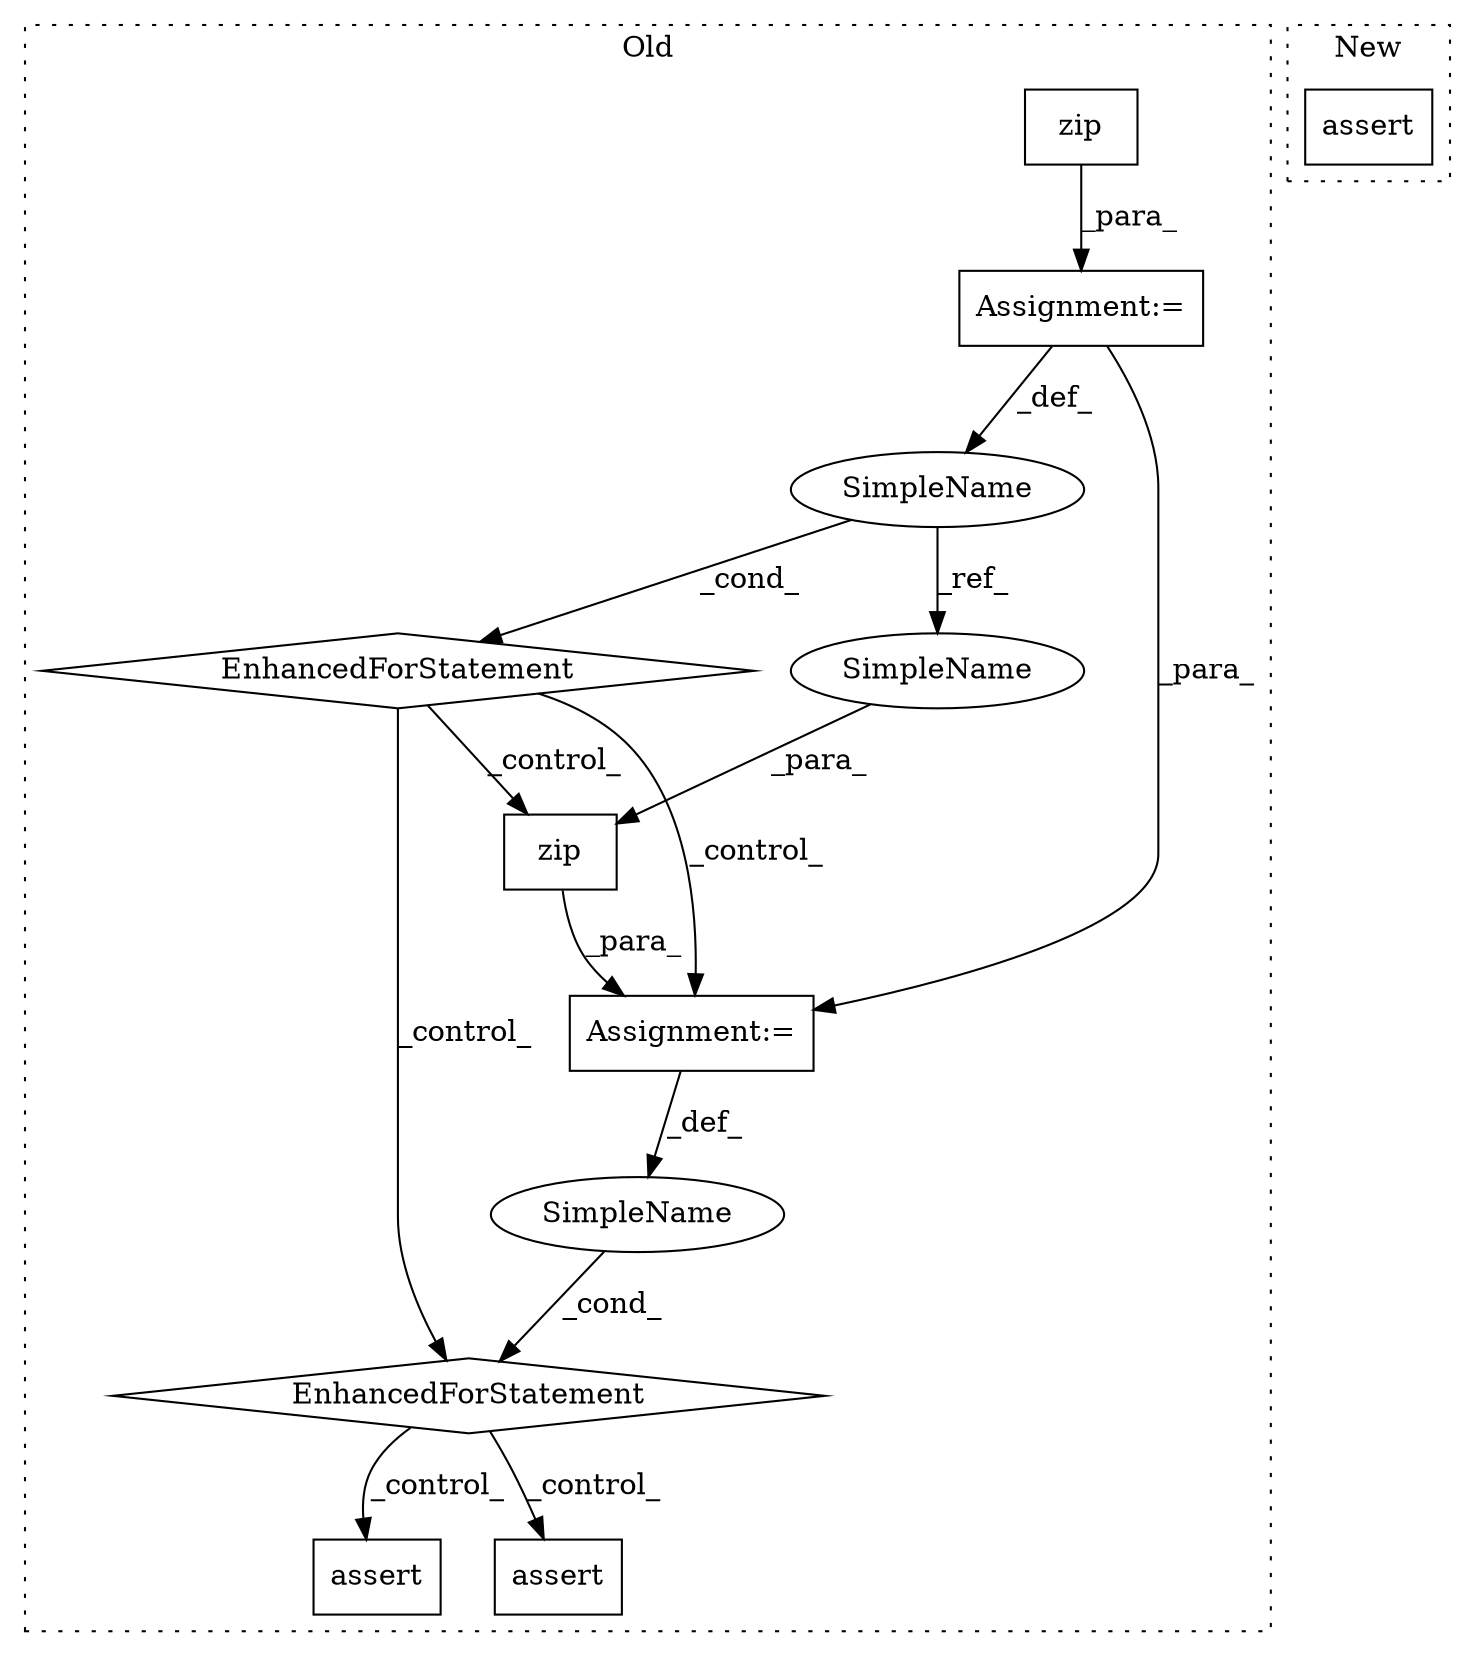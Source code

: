 digraph G {
subgraph cluster0 {
1 [label="zip" a="32" s="3679,3696" l="4,1" shape="box"];
3 [label="Assignment:=" a="7" s="3585,3697" l="81,2" shape="box"];
4 [label="EnhancedForStatement" a="70" s="3707,3820" l="82,2" shape="diamond"];
5 [label="SimpleName" a="42" s="3793" l="1" shape="ellipse"];
6 [label="assert" a="32" s="3998,4020" l="17,1" shape="box"];
7 [label="zip" a="32" s="3797,3819" l="4,1" shape="box"];
8 [label="assert" a="32" s="3837,3859" l="17,1" shape="box"];
9 [label="EnhancedForStatement" a="70" s="3585,3697" l="81,2" shape="diamond"];
10 [label="SimpleName" a="42" s="3670" l="6" shape="ellipse"];
11 [label="Assignment:=" a="7" s="3707,3820" l="82,2" shape="box"];
12 [label="SimpleName" a="42" s="3813" l="6" shape="ellipse"];
label = "Old";
style="dotted";
}
subgraph cluster1 {
2 [label="assert" a="32" s="3344,3380" l="17,1" shape="box"];
label = "New";
style="dotted";
}
1 -> 3 [label="_para_"];
3 -> 11 [label="_para_"];
3 -> 10 [label="_def_"];
4 -> 8 [label="_control_"];
4 -> 6 [label="_control_"];
5 -> 4 [label="_cond_"];
7 -> 11 [label="_para_"];
9 -> 4 [label="_control_"];
9 -> 11 [label="_control_"];
9 -> 7 [label="_control_"];
10 -> 9 [label="_cond_"];
10 -> 12 [label="_ref_"];
11 -> 5 [label="_def_"];
12 -> 7 [label="_para_"];
}